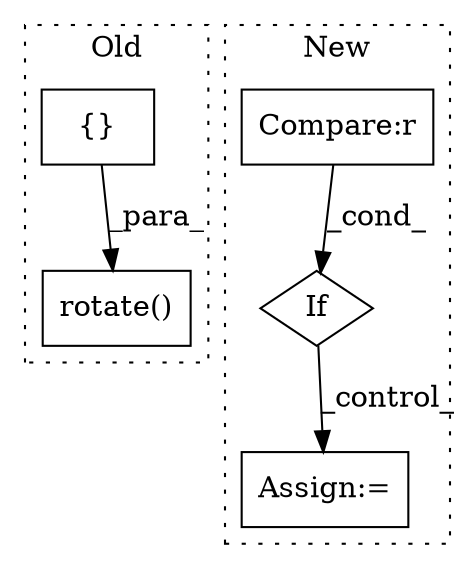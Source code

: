 digraph G {
subgraph cluster0 {
1 [label="rotate()" a="75" s="10301,10322" l="9,14" shape="box"];
5 [label="{}" a="59" s="10310,10321" l="1,0" shape="box"];
label = "Old";
style="dotted";
}
subgraph cluster1 {
2 [label="If" a="96" s="11014" l="3" shape="diamond"];
3 [label="Compare:r" a="40" s="11017" l="20" shape="box"];
4 [label="Assign:=" a="68" s="11052" l="3" shape="box"];
label = "New";
style="dotted";
}
2 -> 4 [label="_control_"];
3 -> 2 [label="_cond_"];
5 -> 1 [label="_para_"];
}
